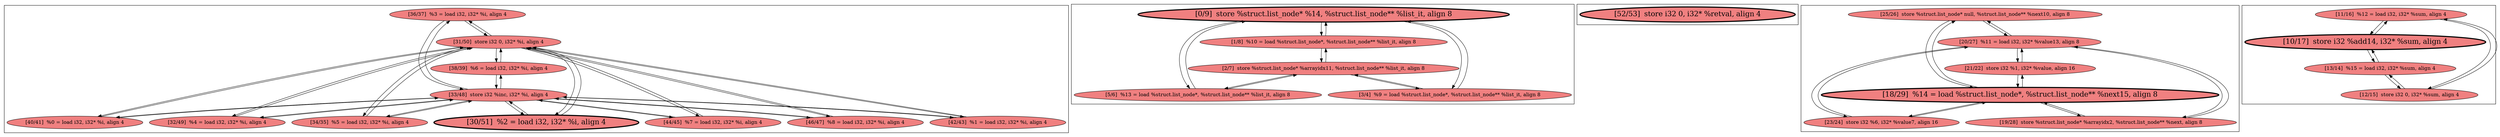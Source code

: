 
digraph G {





subgraph cluster4 {


node85 [fillcolor=lightcoral,label="[36/37]  %3 = load i32, i32* %i, align 4",shape=ellipse,style=filled ]
node84 [fillcolor=lightcoral,label="[34/35]  %5 = load i32, i32* %i, align 4",shape=ellipse,style=filled ]
node82 [fillcolor=lightcoral,label="[31/50]  store i32 0, i32* %i, align 4",shape=ellipse,style=filled ]
node81 [penwidth=3.0,fontsize=20,fillcolor=lightcoral,label="[30/51]  %2 = load i32, i32* %i, align 4",shape=ellipse,style=filled ]
node76 [fillcolor=lightcoral,label="[44/45]  %7 = load i32, i32* %i, align 4",shape=ellipse,style=filled ]
node77 [fillcolor=lightcoral,label="[42/43]  %1 = load i32, i32* %i, align 4",shape=ellipse,style=filled ]
node75 [fillcolor=lightcoral,label="[46/47]  %8 = load i32, i32* %i, align 4",shape=ellipse,style=filled ]
node83 [fillcolor=lightcoral,label="[33/48]  store i32 %inc, i32* %i, align 4",shape=ellipse,style=filled ]
node78 [fillcolor=lightcoral,label="[40/41]  %0 = load i32, i32* %i, align 4",shape=ellipse,style=filled ]
node79 [fillcolor=lightcoral,label="[32/49]  %4 = load i32, i32* %i, align 4",shape=ellipse,style=filled ]
node80 [fillcolor=lightcoral,label="[38/39]  %6 = load i32, i32* %i, align 4",shape=ellipse,style=filled ]

node79->node82 [ ]
node82->node85 [ ]
node85->node82 [ ]
node76->node83 [ ]
node78->node83 [ ]
node83->node76 [ ]
node81->node82 [ ]
node80->node83 [ ]
node79->node83 [ ]
node83->node78 [ ]
node75->node83 [ ]
node83->node75 [ ]
node80->node82 [ ]
node83->node80 [ ]
node83->node81 [ ]
node82->node84 [ ]
node84->node82 [ ]
node84->node83 [ ]
node82->node79 [ ]
node81->node83 [ ]
node83->node85 [ ]
node82->node80 [ ]
node82->node78 [ ]
node83->node84 [ ]
node83->node79 [ ]
node83->node77 [ ]
node85->node83 [ ]
node82->node77 [ ]
node77->node83 [ ]
node77->node82 [ ]
node78->node82 [ ]
node76->node82 [ ]
node82->node81 [ ]
node82->node76 [ ]
node75->node82 [ ]
node82->node75 [ ]


}

subgraph cluster3 {


node73 [penwidth=3.0,fontsize=20,fillcolor=lightcoral,label="[0/9]  store %struct.list_node* %14, %struct.list_node** %list_it, align 8",shape=ellipse,style=filled ]
node74 [fillcolor=lightcoral,label="[1/8]  %10 = load %struct.list_node*, %struct.list_node** %list_it, align 8",shape=ellipse,style=filled ]
node72 [fillcolor=lightcoral,label="[2/7]  store %struct.list_node* %arrayidx11, %struct.list_node** %list_it, align 8",shape=ellipse,style=filled ]
node70 [fillcolor=lightcoral,label="[5/6]  %13 = load %struct.list_node*, %struct.list_node** %list_it, align 8",shape=ellipse,style=filled ]
node71 [fillcolor=lightcoral,label="[3/4]  %9 = load %struct.list_node*, %struct.list_node** %list_it, align 8",shape=ellipse,style=filled ]

node73->node71 [ ]
node72->node71 [ ]
node72->node70 [ ]
node71->node73 [ ]
node70->node72 [ ]
node72->node74 [ ]
node74->node72 [ ]
node73->node74 [ ]
node73->node70 [ ]
node71->node72 [ ]
node70->node73 [ ]
node74->node73 [ ]


}

subgraph cluster2 {


node69 [penwidth=3.0,fontsize=20,fillcolor=lightcoral,label="[52/53]  store i32 0, i32* %retval, align 4",shape=ellipse,style=filled ]



}

subgraph cluster0 {


node62 [fillcolor=lightcoral,label="[25/26]  store %struct.list_node* null, %struct.list_node** %next10, align 8",shape=ellipse,style=filled ]
node61 [fillcolor=lightcoral,label="[20/27]  %11 = load i32, i32* %value13, align 8",shape=ellipse,style=filled ]
node63 [penwidth=3.0,fontsize=20,fillcolor=lightcoral,label="[18/29]  %14 = load %struct.list_node*, %struct.list_node** %next15, align 8",shape=ellipse,style=filled ]
node59 [fillcolor=lightcoral,label="[23/24]  store i32 %6, i32* %value7, align 16",shape=ellipse,style=filled ]
node64 [fillcolor=lightcoral,label="[19/28]  store %struct.list_node* %arrayidx2, %struct.list_node** %next, align 8",shape=ellipse,style=filled ]
node60 [fillcolor=lightcoral,label="[21/22]  store i32 %1, i32* %value, align 16",shape=ellipse,style=filled ]

node60->node63 [ ]
node61->node60 [ ]
node59->node61 [ ]
node63->node64 [ ]
node64->node63 [ ]
node63->node60 [ ]
node63->node59 [ ]
node61->node64 [ ]
node63->node62 [ ]
node60->node61 [ ]
node61->node59 [ ]
node59->node63 [ ]
node64->node61 [ ]
node62->node63 [ ]
node62->node61 [ ]
node61->node62 [ ]


}

subgraph cluster1 {


node68 [fillcolor=lightcoral,label="[11/16]  %12 = load i32, i32* %sum, align 4",shape=ellipse,style=filled ]
node67 [penwidth=3.0,fontsize=20,fillcolor=lightcoral,label="[10/17]  store i32 %add14, i32* %sum, align 4",shape=ellipse,style=filled ]
node65 [fillcolor=lightcoral,label="[13/14]  %15 = load i32, i32* %sum, align 4",shape=ellipse,style=filled ]
node66 [fillcolor=lightcoral,label="[12/15]  store i32 0, i32* %sum, align 4",shape=ellipse,style=filled ]

node67->node68 [ ]
node67->node65 [ ]
node68->node67 [ ]
node68->node66 [ ]
node65->node67 [ ]
node65->node66 [ ]
node66->node65 [ ]
node66->node68 [ ]


}

}
